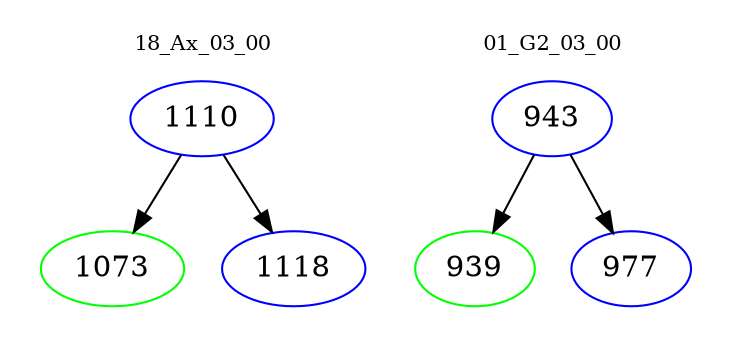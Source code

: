 digraph{
subgraph cluster_0 {
color = white
label = "18_Ax_03_00";
fontsize=10;
T0_1110 [label="1110", color="blue"]
T0_1110 -> T0_1073 [color="black"]
T0_1073 [label="1073", color="green"]
T0_1110 -> T0_1118 [color="black"]
T0_1118 [label="1118", color="blue"]
}
subgraph cluster_1 {
color = white
label = "01_G2_03_00";
fontsize=10;
T1_943 [label="943", color="blue"]
T1_943 -> T1_939 [color="black"]
T1_939 [label="939", color="green"]
T1_943 -> T1_977 [color="black"]
T1_977 [label="977", color="blue"]
}
}
